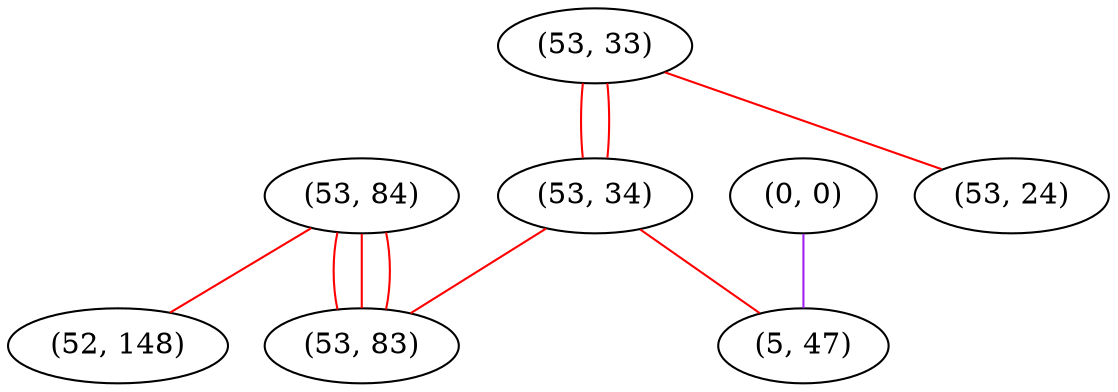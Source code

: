 graph "" {
"(53, 84)";
"(0, 0)";
"(53, 33)";
"(52, 148)";
"(53, 34)";
"(5, 47)";
"(53, 24)";
"(53, 83)";
"(53, 84)" -- "(52, 148)"  [color=red, key=0, weight=1];
"(53, 84)" -- "(53, 83)"  [color=red, key=0, weight=1];
"(53, 84)" -- "(53, 83)"  [color=red, key=1, weight=1];
"(53, 84)" -- "(53, 83)"  [color=red, key=2, weight=1];
"(0, 0)" -- "(5, 47)"  [color=purple, key=0, weight=4];
"(53, 33)" -- "(53, 34)"  [color=red, key=0, weight=1];
"(53, 33)" -- "(53, 34)"  [color=red, key=1, weight=1];
"(53, 33)" -- "(53, 24)"  [color=red, key=0, weight=1];
"(53, 34)" -- "(5, 47)"  [color=red, key=0, weight=1];
"(53, 34)" -- "(53, 83)"  [color=red, key=0, weight=1];
}

